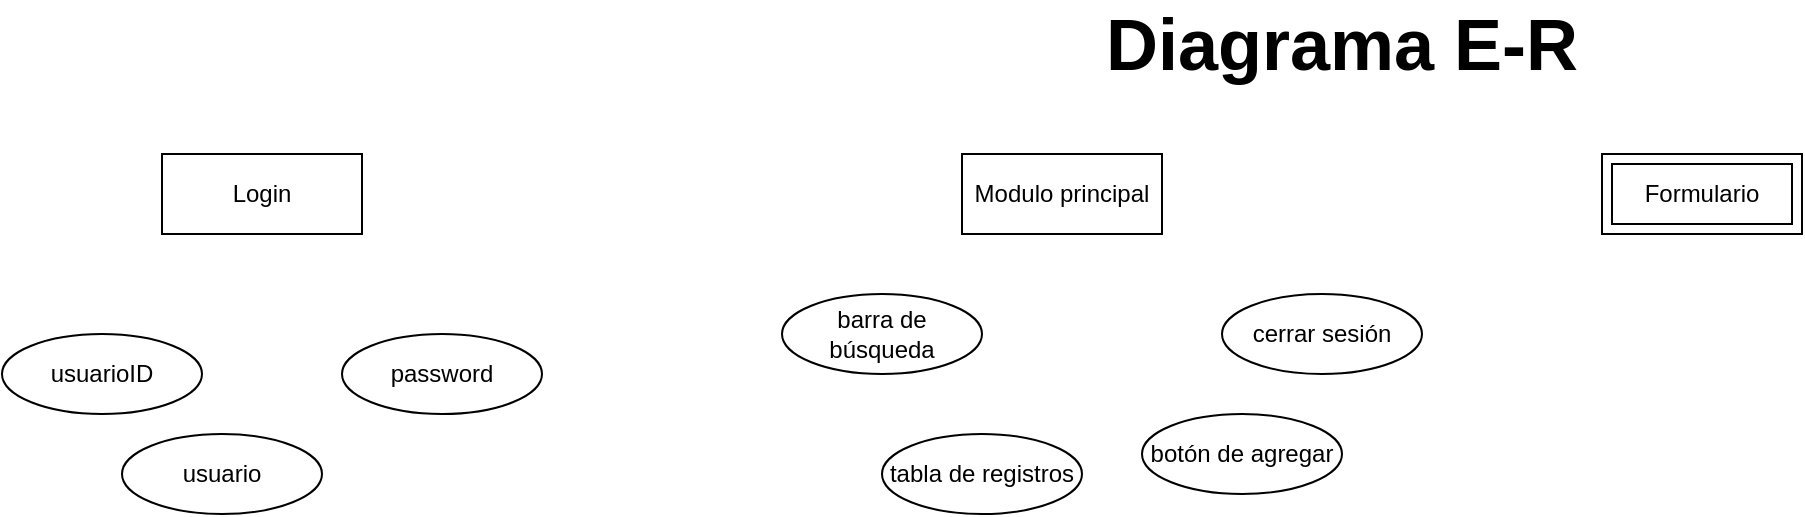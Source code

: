<mxfile version="26.0.6" pages="3">
  <diagram name="Página-1" id="5ThhOrdRXqjYKLAJzV4n">
    <mxGraphModel dx="875" dy="513" grid="1" gridSize="10" guides="1" tooltips="1" connect="1" arrows="1" fold="1" page="1" pageScale="1" pageWidth="827" pageHeight="1169" background="none" math="0" shadow="0">
      <root>
        <mxCell id="0" />
        <mxCell id="1" parent="0" />
        <mxCell id="qsqK5V_Lun_oDQ4iL3AC-22" value="&lt;font style=&quot;font-size: 36px;&quot;&gt;&lt;b&gt;Diagrama E-R&lt;/b&gt;&lt;/font&gt;" style="text;html=1;align=center;verticalAlign=middle;whiteSpace=wrap;rounded=0;" vertex="1" parent="1">
          <mxGeometry x="620" y="90" width="260" height="30" as="geometry" />
        </mxCell>
        <mxCell id="5daOACEmpl3CZgbu8e9W-1" value="usuarioID" style="ellipse;whiteSpace=wrap;html=1;align=center;" vertex="1" parent="1">
          <mxGeometry x="80" y="250" width="100" height="40" as="geometry" />
        </mxCell>
        <mxCell id="5daOACEmpl3CZgbu8e9W-2" value="Login" style="whiteSpace=wrap;html=1;align=center;" vertex="1" parent="1">
          <mxGeometry x="160" y="160" width="100" height="40" as="geometry" />
        </mxCell>
        <mxCell id="5daOACEmpl3CZgbu8e9W-3" value="usuario" style="ellipse;whiteSpace=wrap;html=1;align=center;" vertex="1" parent="1">
          <mxGeometry x="140" y="300" width="100" height="40" as="geometry" />
        </mxCell>
        <mxCell id="5daOACEmpl3CZgbu8e9W-4" value="password" style="ellipse;whiteSpace=wrap;html=1;align=center;" vertex="1" parent="1">
          <mxGeometry x="250" y="250" width="100" height="40" as="geometry" />
        </mxCell>
        <mxCell id="5daOACEmpl3CZgbu8e9W-6" value="Modulo principal" style="whiteSpace=wrap;html=1;align=center;" vertex="1" parent="1">
          <mxGeometry x="560" y="160" width="100" height="40" as="geometry" />
        </mxCell>
        <mxCell id="5daOACEmpl3CZgbu8e9W-7" value="tabla de registros" style="ellipse;whiteSpace=wrap;html=1;align=center;" vertex="1" parent="1">
          <mxGeometry x="520" y="300" width="100" height="40" as="geometry" />
        </mxCell>
        <mxCell id="5daOACEmpl3CZgbu8e9W-8" value="cerrar sesión" style="ellipse;whiteSpace=wrap;html=1;align=center;" vertex="1" parent="1">
          <mxGeometry x="690" y="230" width="100" height="40" as="geometry" />
        </mxCell>
        <mxCell id="5daOACEmpl3CZgbu8e9W-10" value="barra de búsqueda" style="ellipse;whiteSpace=wrap;html=1;align=center;" vertex="1" parent="1">
          <mxGeometry x="470" y="230" width="100" height="40" as="geometry" />
        </mxCell>
        <mxCell id="5daOACEmpl3CZgbu8e9W-11" value="botón de agregar" style="ellipse;whiteSpace=wrap;html=1;align=center;" vertex="1" parent="1">
          <mxGeometry x="650" y="290" width="100" height="40" as="geometry" />
        </mxCell>
        <mxCell id="5daOACEmpl3CZgbu8e9W-13" value="Formulario" style="shape=ext;margin=3;double=1;whiteSpace=wrap;html=1;align=center;" vertex="1" parent="1">
          <mxGeometry x="880" y="160" width="100" height="40" as="geometry" />
        </mxCell>
      </root>
    </mxGraphModel>
  </diagram>
  <diagram id="0GYleN4v3BfKRqCHh06H" name="Página-2">
    <mxGraphModel dx="937" dy="550" grid="1" gridSize="10" guides="1" tooltips="1" connect="1" arrows="1" fold="1" page="1" pageScale="1" pageWidth="827" pageHeight="1169" math="0" shadow="0">
      <root>
        <mxCell id="0" />
        <mxCell id="1" parent="0" />
        <mxCell id="pWEZfmIe4ZQTMPJSylkp-1" value="&lt;font style=&quot;font-size: 32px;&quot;&gt;&lt;b&gt;Modelo UML&lt;/b&gt;&lt;/font&gt;" style="text;html=1;align=center;verticalAlign=middle;whiteSpace=wrap;rounded=0;" vertex="1" parent="1">
          <mxGeometry x="260" y="50" width="260" height="40" as="geometry" />
        </mxCell>
        <mxCell id="pWEZfmIe4ZQTMPJSylkp-2" value="Actor" style="shape=umlActor;verticalLabelPosition=bottom;verticalAlign=top;html=1;outlineConnect=0;" vertex="1" parent="1">
          <mxGeometry x="80" y="280" width="30" height="60" as="geometry" />
        </mxCell>
      </root>
    </mxGraphModel>
  </diagram>
  <diagram id="LAXCyVZ1Ko1vzhRiOoZM" name="Página-3">
    <mxGraphModel dx="937" dy="550" grid="1" gridSize="10" guides="1" tooltips="1" connect="1" arrows="1" fold="1" page="1" pageScale="1" pageWidth="827" pageHeight="1169" math="0" shadow="0">
      <root>
        <mxCell id="0" />
        <mxCell id="1" parent="0" />
        <mxCell id="Wwdv9FpaUocMF8_tlfk--1" value="&lt;font style=&quot;font-size: 33px;&quot;&gt;&lt;b&gt;CRUD de las tablas BDD&lt;/b&gt;&lt;/font&gt;" style="text;html=1;align=center;verticalAlign=middle;whiteSpace=wrap;rounded=0;" vertex="1" parent="1">
          <mxGeometry x="204" y="60" width="420" height="10" as="geometry" />
        </mxCell>
        <mxCell id="iKL4ipsDt-ZWCfh8Q3F6-1" value="&lt;font style=&quot;font-size: 16px;&quot;&gt;Sistema RH&lt;/font&gt;&lt;div&gt;&lt;br&gt;&lt;/div&gt;" style="text;align=center;fontStyle=1;verticalAlign=middle;spacingLeft=3;spacingRight=3;strokeColor=none;rotatable=0;points=[[0,0.5],[1,0.5]];portConstraint=eastwest;html=1;" vertex="1" parent="1">
          <mxGeometry x="370" y="170" width="80" height="26" as="geometry" />
        </mxCell>
      </root>
    </mxGraphModel>
  </diagram>
</mxfile>
